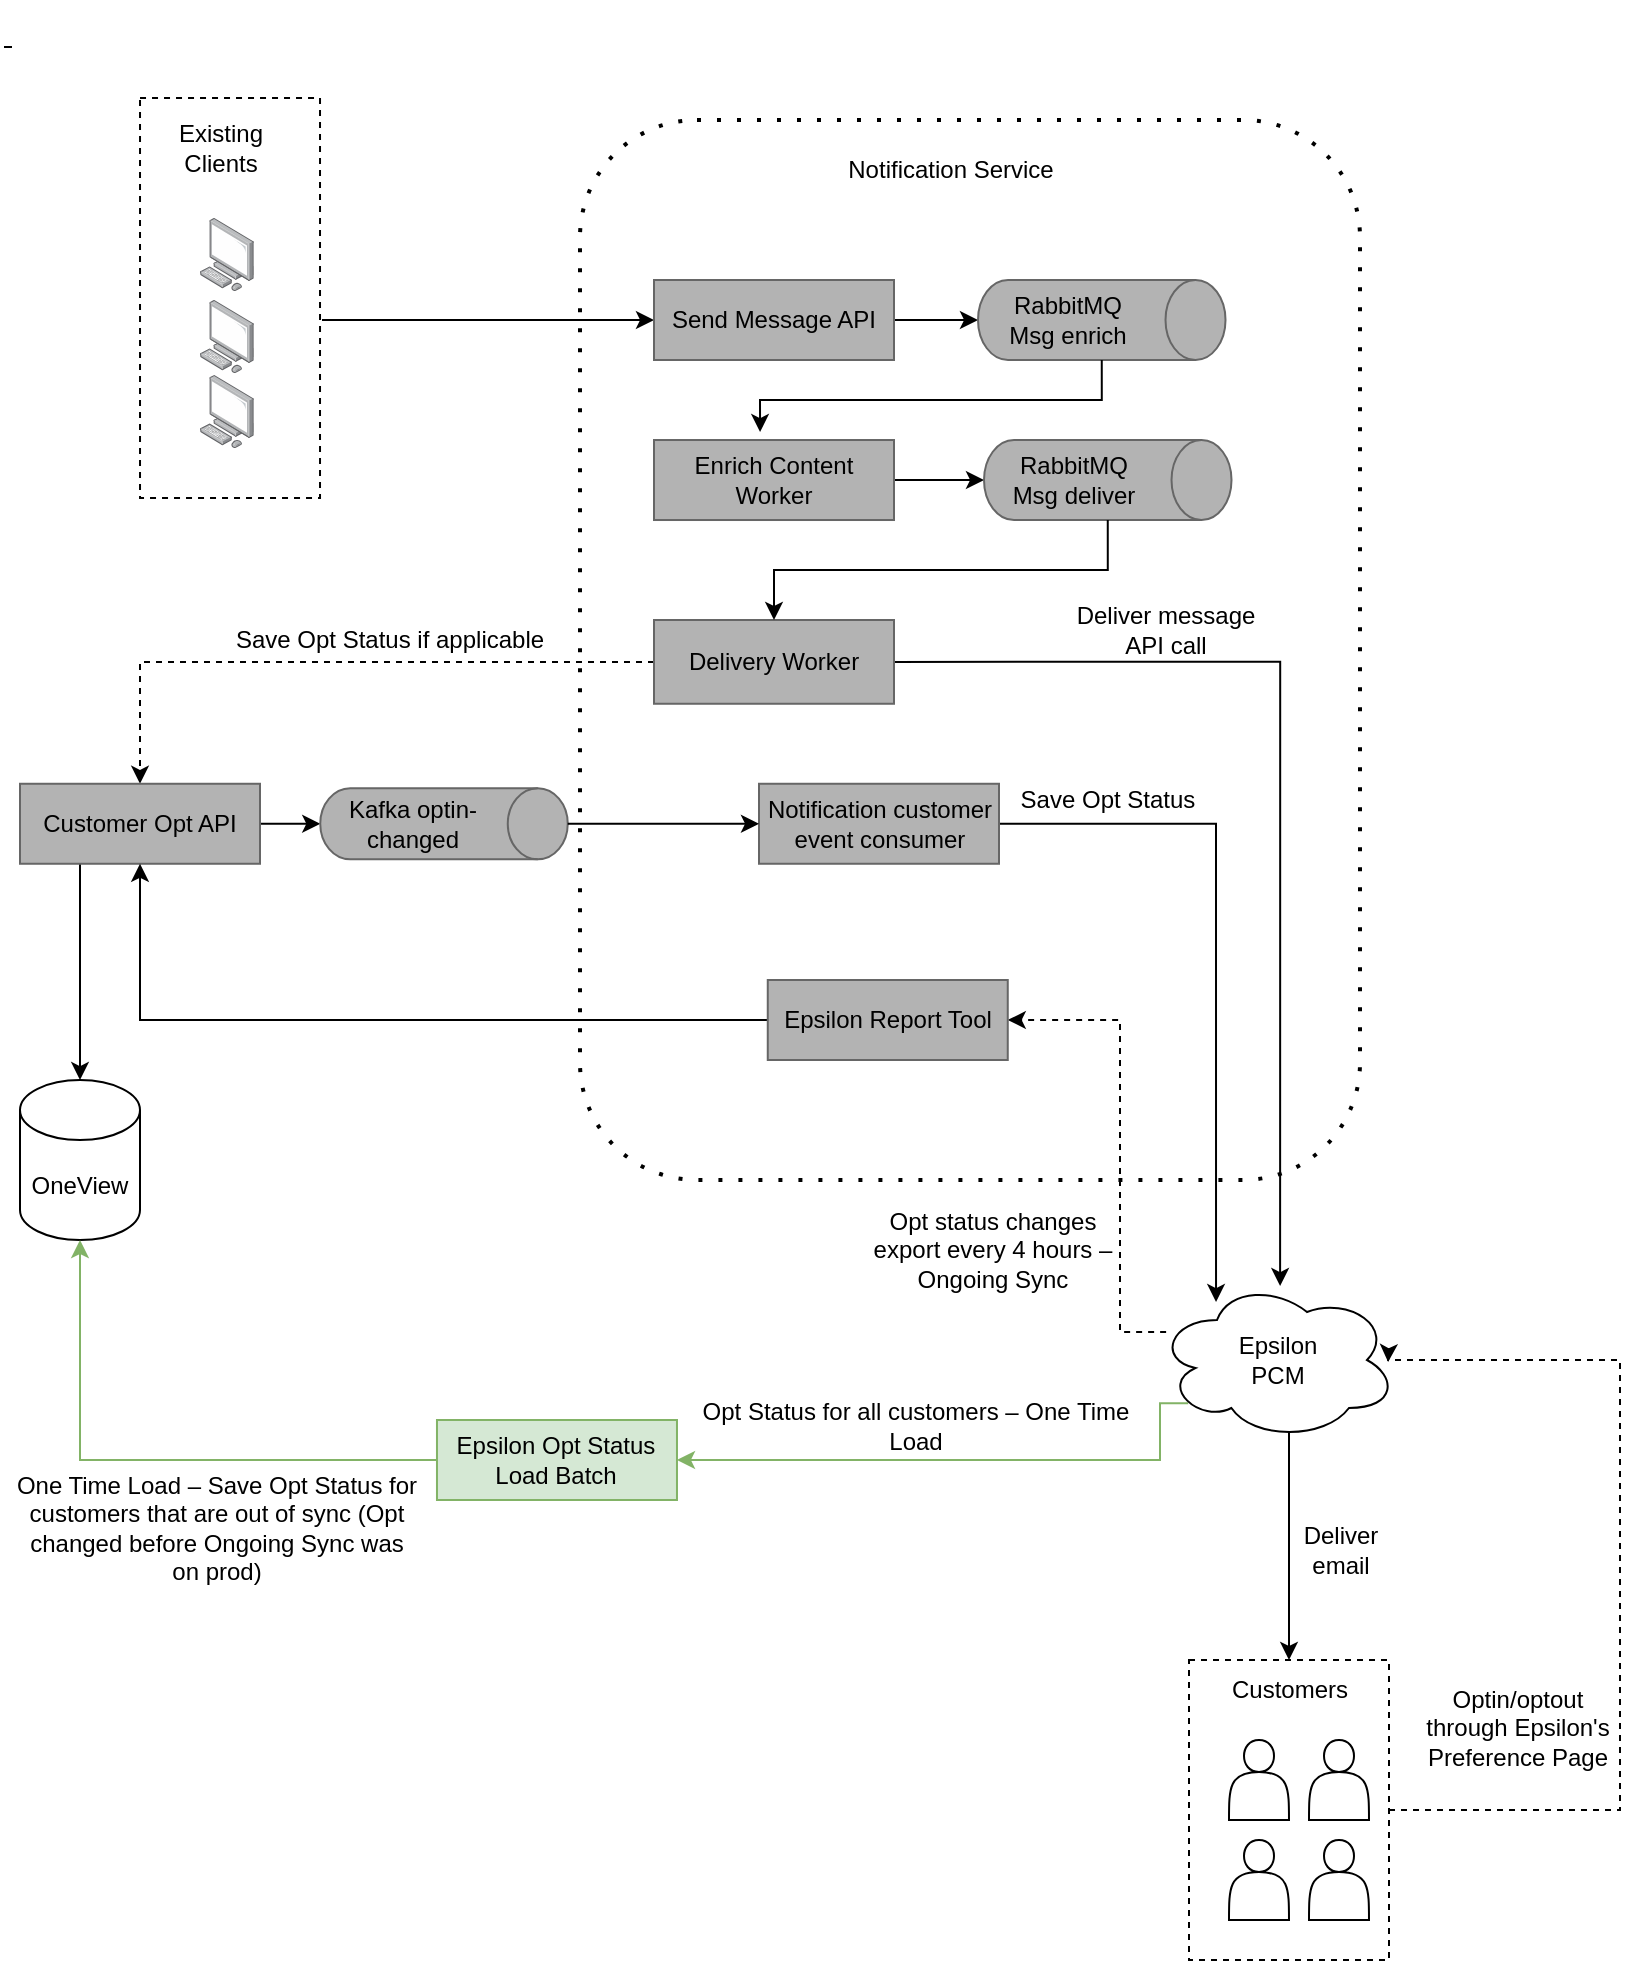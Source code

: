 <mxfile version="21.6.6" type="github">
  <diagram name="Page-1" id="__Ew0BQZnsr-GjZXLVGN">
    <mxGraphModel dx="1306" dy="836" grid="1" gridSize="10" guides="1" tooltips="1" connect="1" arrows="1" fold="1" page="1" pageScale="1" pageWidth="850" pageHeight="1100" math="0" shadow="0">
      <root>
        <mxCell id="0" />
        <mxCell id="1" parent="0" />
        <mxCell id="HidH9xInRzpVQGn8SDEV-49" value="" style="rounded=1;whiteSpace=wrap;html=1;fillColor=none;dashed=1;dashPattern=1 4;shadow=0;glass=0;strokeColor=#000000;strokeWidth=2;perimeterSpacing=1;" parent="1" vertex="1">
          <mxGeometry x="300" y="70" width="390" height="530" as="geometry" />
        </mxCell>
        <mxCell id="HidH9xInRzpVQGn8SDEV-2" value="&lt;a class=&quot;CID63765dab-3263-4295-a497-c9840f506fb5&quot; data-copystatus=&quot;32&quot; data-copyfailedreason=&quot;0&quot; data-clipservice-ccpid=&quot;9ffb1b26-ccc8-44f9-883b-6d851bc585ad&quot; data-clipservice-version=&quot;1&quot; data-clipservice-location=&quot;NcLogQJTWkiq96M3GrgMqF9odHRwOi8vc24zcGVwZjAwMDEzZTdhL3BvZHMvcG9kQ2xpcC5zdmM_UG9kU0lEPV8uXy5fLmNmOWMzZGIzLWJmMjMtOWFkNS1lMzYxLTFlMzZiNTFiYTVmMy0uLS4tLg2&quot; data-clipservice-dc=&quot;PUS11&quot; data-clipservice-type=&quot;shape&quot; data-clipservice-count=&quot;19&quot; data-clipservice-cut=&quot;false&quot; data-clipservice-isemptyplaceholder=&quot;false&quot; data-pkey=&quot;de2f9d86-bef4-44e2-aa32-6f8f2dd7489e&quot; data-timestamp=&quot;Thu, 03 Aug 2023 23:08:42 GMT&quot; data-clipboardasbytes-url=&quot;https://powerpoint.officeapps.live.com/pods/GetClipboardBytes.ashx?Id=9ffb1b26-ccc8-44f9-883b-6d851bc585ad&amp;amp;DC=PUS11&amp;amp;pkey=de2f9d86-bef4-44e2-aa32-6f8f2dd7489e&amp;amp;wdwaccluster=PUS11&amp;amp;DataType=shape&quot; data-clipservice-param=&quot;{&amp;quot;EEg&amp;quot;:[true,true,true,true,false,true,true,false,true,false,false,false,true,false,true,false,true,true,true]}&quot; data-sessionid=&quot;a67a8674-bc86-bfe9-9250-1ad0c463d711&quot; data-shapeids=&quot;97,116,5,14,27,34,36,38,43,44,45,46,48,49,50,54,55,56,57&quot; data-slideid=&quot;&quot; style=&quot;color: rgb(0, 0, 0); font-family: Times; font-size: medium; font-style: normal; font-variant-ligatures: normal; font-variant-caps: normal; font-weight: 400; letter-spacing: normal; orphans: 2; text-align: start; text-indent: 0px; text-transform: none; widows: 2; word-spacing: 0px; -webkit-text-stroke-width: 0px; text-decoration-thickness: initial; text-decoration-style: initial; text-decoration-color: initial;&quot;&gt;&amp;nbsp;&lt;/a&gt;" style="text;whiteSpace=wrap;html=1;" parent="1" vertex="1">
          <mxGeometry x="10" y="10" width="40" height="40" as="geometry" />
        </mxCell>
        <mxCell id="HidH9xInRzpVQGn8SDEV-13" style="edgeStyle=orthogonalEdgeStyle;rounded=0;orthogonalLoop=1;jettySize=auto;html=1;entryX=0;entryY=0.5;entryDx=0;entryDy=0;exitX=1.011;exitY=0.555;exitDx=0;exitDy=0;exitPerimeter=0;" parent="1" source="HidH9xInRzpVQGn8SDEV-42" target="HidH9xInRzpVQGn8SDEV-7" edge="1">
          <mxGeometry relative="1" as="geometry">
            <mxPoint x="190" y="170" as="sourcePoint" />
          </mxGeometry>
        </mxCell>
        <mxCell id="HidH9xInRzpVQGn8SDEV-12" style="edgeStyle=orthogonalEdgeStyle;rounded=0;orthogonalLoop=1;jettySize=auto;html=1;exitX=1;exitY=0.5;exitDx=0;exitDy=0;entryX=0.5;entryY=1;entryDx=0;entryDy=0;entryPerimeter=0;" parent="1" source="HidH9xInRzpVQGn8SDEV-7" target="HidH9xInRzpVQGn8SDEV-8" edge="1">
          <mxGeometry relative="1" as="geometry" />
        </mxCell>
        <mxCell id="HidH9xInRzpVQGn8SDEV-7" value="Send Message API" style="rounded=0;whiteSpace=wrap;html=1;fillColor=#B3B3B3;gradientColor=none;strokeColor=#666666;" parent="1" vertex="1">
          <mxGeometry x="337" y="150" width="120" height="40" as="geometry" />
        </mxCell>
        <mxCell id="HidH9xInRzpVQGn8SDEV-11" value="" style="group" parent="1" vertex="1" connectable="0">
          <mxGeometry x="499.005" y="149.995" width="123.75" height="40" as="geometry" />
        </mxCell>
        <mxCell id="HidH9xInRzpVQGn8SDEV-8" value="" style="shape=cylinder3;whiteSpace=wrap;html=1;boundedLbl=1;backgroundOutline=1;size=15;rotation=90;fillColor=#B3B3B3;gradientColor=none;strokeColor=#666666;" parent="HidH9xInRzpVQGn8SDEV-11" vertex="1">
          <mxGeometry x="41.875" y="-41.875" width="40" height="123.75" as="geometry" />
        </mxCell>
        <mxCell id="HidH9xInRzpVQGn8SDEV-9" value="RabbitMQ Msg enrich" style="text;html=1;strokeColor=none;fillColor=none;align=center;verticalAlign=middle;whiteSpace=wrap;rounded=0;" parent="HidH9xInRzpVQGn8SDEV-11" vertex="1">
          <mxGeometry x="4.995" y="5.005" width="80" height="30" as="geometry" />
        </mxCell>
        <mxCell id="HidH9xInRzpVQGn8SDEV-18" style="edgeStyle=orthogonalEdgeStyle;rounded=0;orthogonalLoop=1;jettySize=auto;html=1;exitX=1;exitY=0.5;exitDx=0;exitDy=0;entryX=0.5;entryY=1;entryDx=0;entryDy=0;entryPerimeter=0;" parent="1" source="HidH9xInRzpVQGn8SDEV-14" target="HidH9xInRzpVQGn8SDEV-16" edge="1">
          <mxGeometry relative="1" as="geometry" />
        </mxCell>
        <mxCell id="HidH9xInRzpVQGn8SDEV-14" value="Enrich Content Worker" style="rounded=0;whiteSpace=wrap;html=1;fillColor=#B3B3B3;gradientColor=none;strokeColor=#666666;" parent="1" vertex="1">
          <mxGeometry x="337" y="230.01" width="120" height="40" as="geometry" />
        </mxCell>
        <mxCell id="HidH9xInRzpVQGn8SDEV-15" value="" style="group" parent="1" vertex="1" connectable="0">
          <mxGeometry x="502.005" y="230.005" width="123.75" height="40" as="geometry" />
        </mxCell>
        <mxCell id="HidH9xInRzpVQGn8SDEV-16" value="" style="shape=cylinder3;whiteSpace=wrap;html=1;boundedLbl=1;backgroundOutline=1;size=15;rotation=90;fillColor=#B3B3B3;gradientColor=none;strokeColor=#666666;" parent="HidH9xInRzpVQGn8SDEV-15" vertex="1">
          <mxGeometry x="41.875" y="-41.875" width="40" height="123.75" as="geometry" />
        </mxCell>
        <mxCell id="HidH9xInRzpVQGn8SDEV-17" value="RabbitMQ Msg deliver" style="text;html=1;strokeColor=none;fillColor=none;align=center;verticalAlign=middle;whiteSpace=wrap;rounded=0;" parent="HidH9xInRzpVQGn8SDEV-15" vertex="1">
          <mxGeometry x="4.995" y="5.005" width="80" height="30" as="geometry" />
        </mxCell>
        <mxCell id="HidH9xInRzpVQGn8SDEV-31" style="edgeStyle=orthogonalEdgeStyle;rounded=0;orthogonalLoop=1;jettySize=auto;html=1;entryX=0.5;entryY=0;entryDx=0;entryDy=0;dashed=1;" parent="1" source="HidH9xInRzpVQGn8SDEV-20" target="HidH9xInRzpVQGn8SDEV-27" edge="1">
          <mxGeometry relative="1" as="geometry" />
        </mxCell>
        <mxCell id="HidH9xInRzpVQGn8SDEV-52" style="edgeStyle=orthogonalEdgeStyle;rounded=0;orthogonalLoop=1;jettySize=auto;html=1;exitX=1;exitY=0.5;exitDx=0;exitDy=0;entryX=0.513;entryY=0.038;entryDx=0;entryDy=0;entryPerimeter=0;" parent="1" source="HidH9xInRzpVQGn8SDEV-20" target="HidH9xInRzpVQGn8SDEV-51" edge="1">
          <mxGeometry relative="1" as="geometry">
            <mxPoint x="650" y="630" as="targetPoint" />
          </mxGeometry>
        </mxCell>
        <mxCell id="HidH9xInRzpVQGn8SDEV-20" value="Delivery Worker" style="rounded=0;whiteSpace=wrap;html=1;fillColor=#B3B3B3;gradientColor=none;strokeColor=#666666;" parent="1" vertex="1">
          <mxGeometry x="337" y="320" width="120" height="41.88" as="geometry" />
        </mxCell>
        <mxCell id="HidH9xInRzpVQGn8SDEV-24" style="edgeStyle=orthogonalEdgeStyle;rounded=0;orthogonalLoop=1;jettySize=auto;html=1;exitX=1;exitY=0.5;exitDx=0;exitDy=0;exitPerimeter=0;entryX=0.442;entryY=-0.1;entryDx=0;entryDy=0;entryPerimeter=0;" parent="1" source="HidH9xInRzpVQGn8SDEV-8" target="HidH9xInRzpVQGn8SDEV-14" edge="1">
          <mxGeometry relative="1" as="geometry" />
        </mxCell>
        <mxCell id="HidH9xInRzpVQGn8SDEV-25" style="edgeStyle=orthogonalEdgeStyle;rounded=0;orthogonalLoop=1;jettySize=auto;html=1;exitX=1;exitY=0.5;exitDx=0;exitDy=0;exitPerimeter=0;entryX=0.5;entryY=0;entryDx=0;entryDy=0;" parent="1" source="HidH9xInRzpVQGn8SDEV-16" target="HidH9xInRzpVQGn8SDEV-20" edge="1">
          <mxGeometry relative="1" as="geometry" />
        </mxCell>
        <mxCell id="HidH9xInRzpVQGn8SDEV-36" style="edgeStyle=orthogonalEdgeStyle;rounded=0;orthogonalLoop=1;jettySize=auto;html=1;exitX=1;exitY=0.5;exitDx=0;exitDy=0;entryX=0.5;entryY=1;entryDx=0;entryDy=0;entryPerimeter=0;" parent="1" source="HidH9xInRzpVQGn8SDEV-27" target="HidH9xInRzpVQGn8SDEV-33" edge="1">
          <mxGeometry relative="1" as="geometry" />
        </mxCell>
        <mxCell id="HidH9xInRzpVQGn8SDEV-68" style="edgeStyle=orthogonalEdgeStyle;rounded=0;orthogonalLoop=1;jettySize=auto;html=1;entryX=0.5;entryY=0;entryDx=0;entryDy=0;entryPerimeter=0;" parent="1" source="HidH9xInRzpVQGn8SDEV-27" target="HidH9xInRzpVQGn8SDEV-66" edge="1">
          <mxGeometry relative="1" as="geometry">
            <Array as="points">
              <mxPoint x="50" y="520.01" />
            </Array>
          </mxGeometry>
        </mxCell>
        <mxCell id="HidH9xInRzpVQGn8SDEV-27" value="Customer Opt API" style="rounded=0;whiteSpace=wrap;html=1;fillColor=#B3B3B3;gradientColor=none;strokeColor=#666666;" parent="1" vertex="1">
          <mxGeometry x="20" y="401.88" width="120" height="40" as="geometry" />
        </mxCell>
        <mxCell id="HidH9xInRzpVQGn8SDEV-32" value="" style="group" parent="1" vertex="1" connectable="0">
          <mxGeometry x="177" y="401.88" width="110" height="40" as="geometry" />
        </mxCell>
        <mxCell id="HidH9xInRzpVQGn8SDEV-33" value="" style="shape=cylinder3;whiteSpace=wrap;html=1;boundedLbl=1;backgroundOutline=1;size=15;rotation=90;fillColor=#B3B3B3;gradientColor=none;strokeColor=#666666;" parent="HidH9xInRzpVQGn8SDEV-32" vertex="1">
          <mxGeometry x="37.222" y="-41.875" width="35.556" height="123.75" as="geometry" />
        </mxCell>
        <mxCell id="HidH9xInRzpVQGn8SDEV-34" value="Kafka optin-changed" style="text;html=1;strokeColor=none;fillColor=none;align=center;verticalAlign=middle;whiteSpace=wrap;rounded=0;" parent="HidH9xInRzpVQGn8SDEV-32" vertex="1">
          <mxGeometry x="4.44" y="5.005" width="71.111" height="30" as="geometry" />
        </mxCell>
        <mxCell id="HidH9xInRzpVQGn8SDEV-46" value="" style="group" parent="1" vertex="1" connectable="0">
          <mxGeometry x="80.01" y="59" width="90" height="200" as="geometry" />
        </mxCell>
        <mxCell id="HidH9xInRzpVQGn8SDEV-42" value="" style="rounded=0;whiteSpace=wrap;html=1;fillColor=none;dashed=1;" parent="HidH9xInRzpVQGn8SDEV-46" vertex="1">
          <mxGeometry width="90" height="200" as="geometry" />
        </mxCell>
        <mxCell id="HidH9xInRzpVQGn8SDEV-43" value="Existing Clients" style="text;html=1;strokeColor=none;fillColor=none;align=center;verticalAlign=middle;whiteSpace=wrap;rounded=0;" parent="HidH9xInRzpVQGn8SDEV-46" vertex="1">
          <mxGeometry x="1.5" y="10" width="77" height="30" as="geometry" />
        </mxCell>
        <mxCell id="HidH9xInRzpVQGn8SDEV-44" value="" style="group" parent="HidH9xInRzpVQGn8SDEV-46" vertex="1" connectable="0">
          <mxGeometry x="30" y="60" width="26.93" height="115.0" as="geometry" />
        </mxCell>
        <mxCell id="HidH9xInRzpVQGn8SDEV-39" value="" style="image;points=[];aspect=fixed;html=1;align=center;shadow=0;dashed=0;image=img/lib/allied_telesis/computer_and_terminals/Personal_Computer.svg;" parent="HidH9xInRzpVQGn8SDEV-44" vertex="1">
          <mxGeometry y="78.51" width="26.93" height="36.49" as="geometry" />
        </mxCell>
        <mxCell id="HidH9xInRzpVQGn8SDEV-40" value="" style="image;points=[];aspect=fixed;html=1;align=center;shadow=0;dashed=0;image=img/lib/allied_telesis/computer_and_terminals/Personal_Computer.svg;" parent="HidH9xInRzpVQGn8SDEV-44" vertex="1">
          <mxGeometry y="41.0" width="26.93" height="36.49" as="geometry" />
        </mxCell>
        <mxCell id="HidH9xInRzpVQGn8SDEV-41" value="" style="image;points=[];aspect=fixed;html=1;align=center;shadow=0;dashed=0;image=img/lib/allied_telesis/computer_and_terminals/Personal_Computer.svg;" parent="HidH9xInRzpVQGn8SDEV-44" vertex="1">
          <mxGeometry width="26.93" height="36.49" as="geometry" />
        </mxCell>
        <mxCell id="oAcftZWTEW6j2OKeEVD7-7" style="edgeStyle=orthogonalEdgeStyle;rounded=0;orthogonalLoop=1;jettySize=auto;html=1;exitX=1;exitY=0.5;exitDx=0;exitDy=0;entryX=0.246;entryY=0.138;entryDx=0;entryDy=0;entryPerimeter=0;" edge="1" parent="1" source="HidH9xInRzpVQGn8SDEV-47" target="HidH9xInRzpVQGn8SDEV-51">
          <mxGeometry relative="1" as="geometry">
            <mxPoint x="619" y="650" as="targetPoint" />
          </mxGeometry>
        </mxCell>
        <mxCell id="HidH9xInRzpVQGn8SDEV-47" value="Notification customer event consumer" style="rounded=0;whiteSpace=wrap;html=1;fillColor=#B3B3B3;gradientColor=none;strokeColor=#666666;" parent="1" vertex="1">
          <mxGeometry x="389.5" y="401.88" width="120" height="40" as="geometry" />
        </mxCell>
        <mxCell id="HidH9xInRzpVQGn8SDEV-48" style="edgeStyle=orthogonalEdgeStyle;rounded=0;orthogonalLoop=1;jettySize=auto;html=1;entryX=0;entryY=0.5;entryDx=0;entryDy=0;" parent="1" source="HidH9xInRzpVQGn8SDEV-33" target="HidH9xInRzpVQGn8SDEV-47" edge="1">
          <mxGeometry relative="1" as="geometry" />
        </mxCell>
        <mxCell id="HidH9xInRzpVQGn8SDEV-50" value="Notification Service" style="text;html=1;strokeColor=none;fillColor=none;align=center;verticalAlign=middle;whiteSpace=wrap;rounded=0;" parent="1" vertex="1">
          <mxGeometry x="427.5" y="80" width="115" height="30" as="geometry" />
        </mxCell>
        <mxCell id="HidH9xInRzpVQGn8SDEV-64" style="edgeStyle=orthogonalEdgeStyle;rounded=0;orthogonalLoop=1;jettySize=auto;html=1;exitX=0.55;exitY=0.95;exitDx=0;exitDy=0;exitPerimeter=0;entryX=0.5;entryY=0;entryDx=0;entryDy=0;" parent="1" source="HidH9xInRzpVQGn8SDEV-51" target="HidH9xInRzpVQGn8SDEV-62" edge="1">
          <mxGeometry relative="1" as="geometry" />
        </mxCell>
        <mxCell id="oAcftZWTEW6j2OKeEVD7-12" style="edgeStyle=orthogonalEdgeStyle;rounded=0;orthogonalLoop=1;jettySize=auto;html=1;entryX=1;entryY=0.5;entryDx=0;entryDy=0;dashed=1;exitX=0.038;exitY=0.325;exitDx=0;exitDy=0;exitPerimeter=0;" edge="1" parent="1" source="HidH9xInRzpVQGn8SDEV-51" target="oAcftZWTEW6j2OKeEVD7-1">
          <mxGeometry relative="1" as="geometry">
            <mxPoint x="580" y="690" as="sourcePoint" />
            <Array as="points">
              <mxPoint x="570" y="676" />
              <mxPoint x="570" y="520" />
            </Array>
          </mxGeometry>
        </mxCell>
        <mxCell id="oAcftZWTEW6j2OKeEVD7-17" style="edgeStyle=orthogonalEdgeStyle;rounded=0;orthogonalLoop=1;jettySize=auto;html=1;exitX=0.13;exitY=0.77;exitDx=0;exitDy=0;exitPerimeter=0;entryX=1;entryY=0.5;entryDx=0;entryDy=0;fillColor=#d5e8d4;strokeColor=#82b366;" edge="1" parent="1" source="HidH9xInRzpVQGn8SDEV-51" target="oAcftZWTEW6j2OKeEVD7-16">
          <mxGeometry relative="1" as="geometry">
            <Array as="points">
              <mxPoint x="590" y="712" />
              <mxPoint x="590" y="740" />
            </Array>
          </mxGeometry>
        </mxCell>
        <mxCell id="HidH9xInRzpVQGn8SDEV-51" value="Epsilon &lt;br&gt;PCM" style="ellipse;shape=cloud;whiteSpace=wrap;html=1;" parent="1" vertex="1">
          <mxGeometry x="588.5" y="650" width="120" height="80" as="geometry" />
        </mxCell>
        <mxCell id="HidH9xInRzpVQGn8SDEV-54" value="Deliver message API call" style="text;html=1;strokeColor=none;fillColor=none;align=center;verticalAlign=middle;whiteSpace=wrap;rounded=0;" parent="1" vertex="1">
          <mxGeometry x="542.5" y="310" width="100" height="30" as="geometry" />
        </mxCell>
        <mxCell id="HidH9xInRzpVQGn8SDEV-55" value="Save Opt Status" style="text;html=1;strokeColor=none;fillColor=none;align=center;verticalAlign=middle;whiteSpace=wrap;rounded=0;" parent="1" vertex="1">
          <mxGeometry x="513.88" y="400" width="100" height="20" as="geometry" />
        </mxCell>
        <mxCell id="HidH9xInRzpVQGn8SDEV-63" value="" style="group" parent="1" vertex="1" connectable="0">
          <mxGeometry x="604.5" y="840" width="100" height="150" as="geometry" />
        </mxCell>
        <mxCell id="HidH9xInRzpVQGn8SDEV-56" value="" style="shape=actor;whiteSpace=wrap;html=1;" parent="HidH9xInRzpVQGn8SDEV-63" vertex="1">
          <mxGeometry x="20" y="40" width="30" height="40" as="geometry" />
        </mxCell>
        <mxCell id="HidH9xInRzpVQGn8SDEV-58" value="" style="shape=actor;whiteSpace=wrap;html=1;" parent="HidH9xInRzpVQGn8SDEV-63" vertex="1">
          <mxGeometry x="60" y="40" width="30" height="40" as="geometry" />
        </mxCell>
        <mxCell id="HidH9xInRzpVQGn8SDEV-59" value="" style="shape=actor;whiteSpace=wrap;html=1;" parent="HidH9xInRzpVQGn8SDEV-63" vertex="1">
          <mxGeometry x="60" y="90" width="30" height="40" as="geometry" />
        </mxCell>
        <mxCell id="HidH9xInRzpVQGn8SDEV-60" value="" style="shape=actor;whiteSpace=wrap;html=1;" parent="HidH9xInRzpVQGn8SDEV-63" vertex="1">
          <mxGeometry x="20" y="90" width="30" height="40" as="geometry" />
        </mxCell>
        <mxCell id="HidH9xInRzpVQGn8SDEV-61" value="" style="rounded=0;whiteSpace=wrap;html=1;fillColor=none;dashed=1;" parent="HidH9xInRzpVQGn8SDEV-63" vertex="1">
          <mxGeometry width="100" height="150" as="geometry" />
        </mxCell>
        <mxCell id="HidH9xInRzpVQGn8SDEV-62" value="Customers" style="text;html=1;strokeColor=none;fillColor=none;align=center;verticalAlign=middle;whiteSpace=wrap;rounded=0;" parent="HidH9xInRzpVQGn8SDEV-63" vertex="1">
          <mxGeometry x="20" width="60" height="30" as="geometry" />
        </mxCell>
        <mxCell id="HidH9xInRzpVQGn8SDEV-65" value="Deliver email" style="text;html=1;strokeColor=none;fillColor=none;align=center;verticalAlign=middle;whiteSpace=wrap;rounded=0;" parent="1" vertex="1">
          <mxGeometry x="656" y="770" width="48.5" height="30" as="geometry" />
        </mxCell>
        <mxCell id="HidH9xInRzpVQGn8SDEV-66" value="OneView" style="shape=cylinder3;whiteSpace=wrap;html=1;boundedLbl=1;backgroundOutline=1;size=15;" parent="1" vertex="1">
          <mxGeometry x="20" y="550.01" width="60" height="80" as="geometry" />
        </mxCell>
        <mxCell id="HidH9xInRzpVQGn8SDEV-67" value="Save Opt Status if applicable" style="text;html=1;strokeColor=none;fillColor=none;align=center;verticalAlign=middle;whiteSpace=wrap;rounded=0;" parent="1" vertex="1">
          <mxGeometry x="120" y="320" width="170" height="20" as="geometry" />
        </mxCell>
        <mxCell id="HidH9xInRzpVQGn8SDEV-69" value="Opt Status for all customers – One Time Load" style="text;html=1;strokeColor=none;fillColor=none;align=center;verticalAlign=middle;whiteSpace=wrap;rounded=0;" parent="1" vertex="1">
          <mxGeometry x="348.49" y="713" width="240.01" height="20" as="geometry" />
        </mxCell>
        <mxCell id="oAcftZWTEW6j2OKeEVD7-9" style="edgeStyle=orthogonalEdgeStyle;rounded=0;orthogonalLoop=1;jettySize=auto;html=1;entryX=0.5;entryY=1;entryDx=0;entryDy=0;" edge="1" parent="1" source="oAcftZWTEW6j2OKeEVD7-1" target="HidH9xInRzpVQGn8SDEV-27">
          <mxGeometry relative="1" as="geometry" />
        </mxCell>
        <mxCell id="oAcftZWTEW6j2OKeEVD7-1" value="Epsilon Report Tool" style="rounded=0;whiteSpace=wrap;html=1;fillColor=#B3B3B3;gradientColor=none;strokeColor=#666666;" vertex="1" parent="1">
          <mxGeometry x="393.88" y="500" width="120" height="40" as="geometry" />
        </mxCell>
        <mxCell id="oAcftZWTEW6j2OKeEVD7-11" value="Optin/optout through Epsilon&#39;s Preference Page" style="text;html=1;strokeColor=none;fillColor=none;align=center;verticalAlign=middle;whiteSpace=wrap;rounded=0;" vertex="1" parent="1">
          <mxGeometry x="716" y="859" width="105.99" height="30" as="geometry" />
        </mxCell>
        <mxCell id="oAcftZWTEW6j2OKeEVD7-13" value="Opt status changes export every 4 hours – Ongoing Sync" style="text;html=1;strokeColor=none;fillColor=none;align=center;verticalAlign=middle;whiteSpace=wrap;rounded=0;" vertex="1" parent="1">
          <mxGeometry x="440" y="620" width="132.5" height="30" as="geometry" />
        </mxCell>
        <mxCell id="oAcftZWTEW6j2OKeEVD7-14" style="edgeStyle=orthogonalEdgeStyle;rounded=0;orthogonalLoop=1;jettySize=auto;html=1;exitX=1;exitY=0.5;exitDx=0;exitDy=0;dashed=1;entryX=0.963;entryY=0.513;entryDx=0;entryDy=0;entryPerimeter=0;" edge="1" parent="1" source="HidH9xInRzpVQGn8SDEV-61" target="HidH9xInRzpVQGn8SDEV-51">
          <mxGeometry relative="1" as="geometry">
            <mxPoint x="705" y="690" as="targetPoint" />
            <Array as="points">
              <mxPoint x="820" y="915" />
              <mxPoint x="820" y="690" />
            </Array>
          </mxGeometry>
        </mxCell>
        <mxCell id="oAcftZWTEW6j2OKeEVD7-19" style="edgeStyle=orthogonalEdgeStyle;rounded=0;orthogonalLoop=1;jettySize=auto;html=1;entryX=0.5;entryY=1;entryDx=0;entryDy=0;entryPerimeter=0;fillColor=#d5e8d4;strokeColor=#82b366;" edge="1" parent="1" source="oAcftZWTEW6j2OKeEVD7-16" target="HidH9xInRzpVQGn8SDEV-66">
          <mxGeometry relative="1" as="geometry" />
        </mxCell>
        <mxCell id="oAcftZWTEW6j2OKeEVD7-16" value="Epsilon Opt Status Load Batch" style="rounded=0;whiteSpace=wrap;html=1;fillColor=#d5e8d4;strokeColor=#82b366;" vertex="1" parent="1">
          <mxGeometry x="228.49" y="720" width="120" height="40" as="geometry" />
        </mxCell>
        <mxCell id="oAcftZWTEW6j2OKeEVD7-20" value="One Time Load – Save Opt Status for customers that are out of sync (Opt changed before Ongoing Sync was on prod)" style="text;html=1;strokeColor=none;fillColor=none;align=center;verticalAlign=middle;whiteSpace=wrap;rounded=0;" vertex="1" parent="1">
          <mxGeometry x="16" y="764" width="205" height="20" as="geometry" />
        </mxCell>
      </root>
    </mxGraphModel>
  </diagram>
</mxfile>

